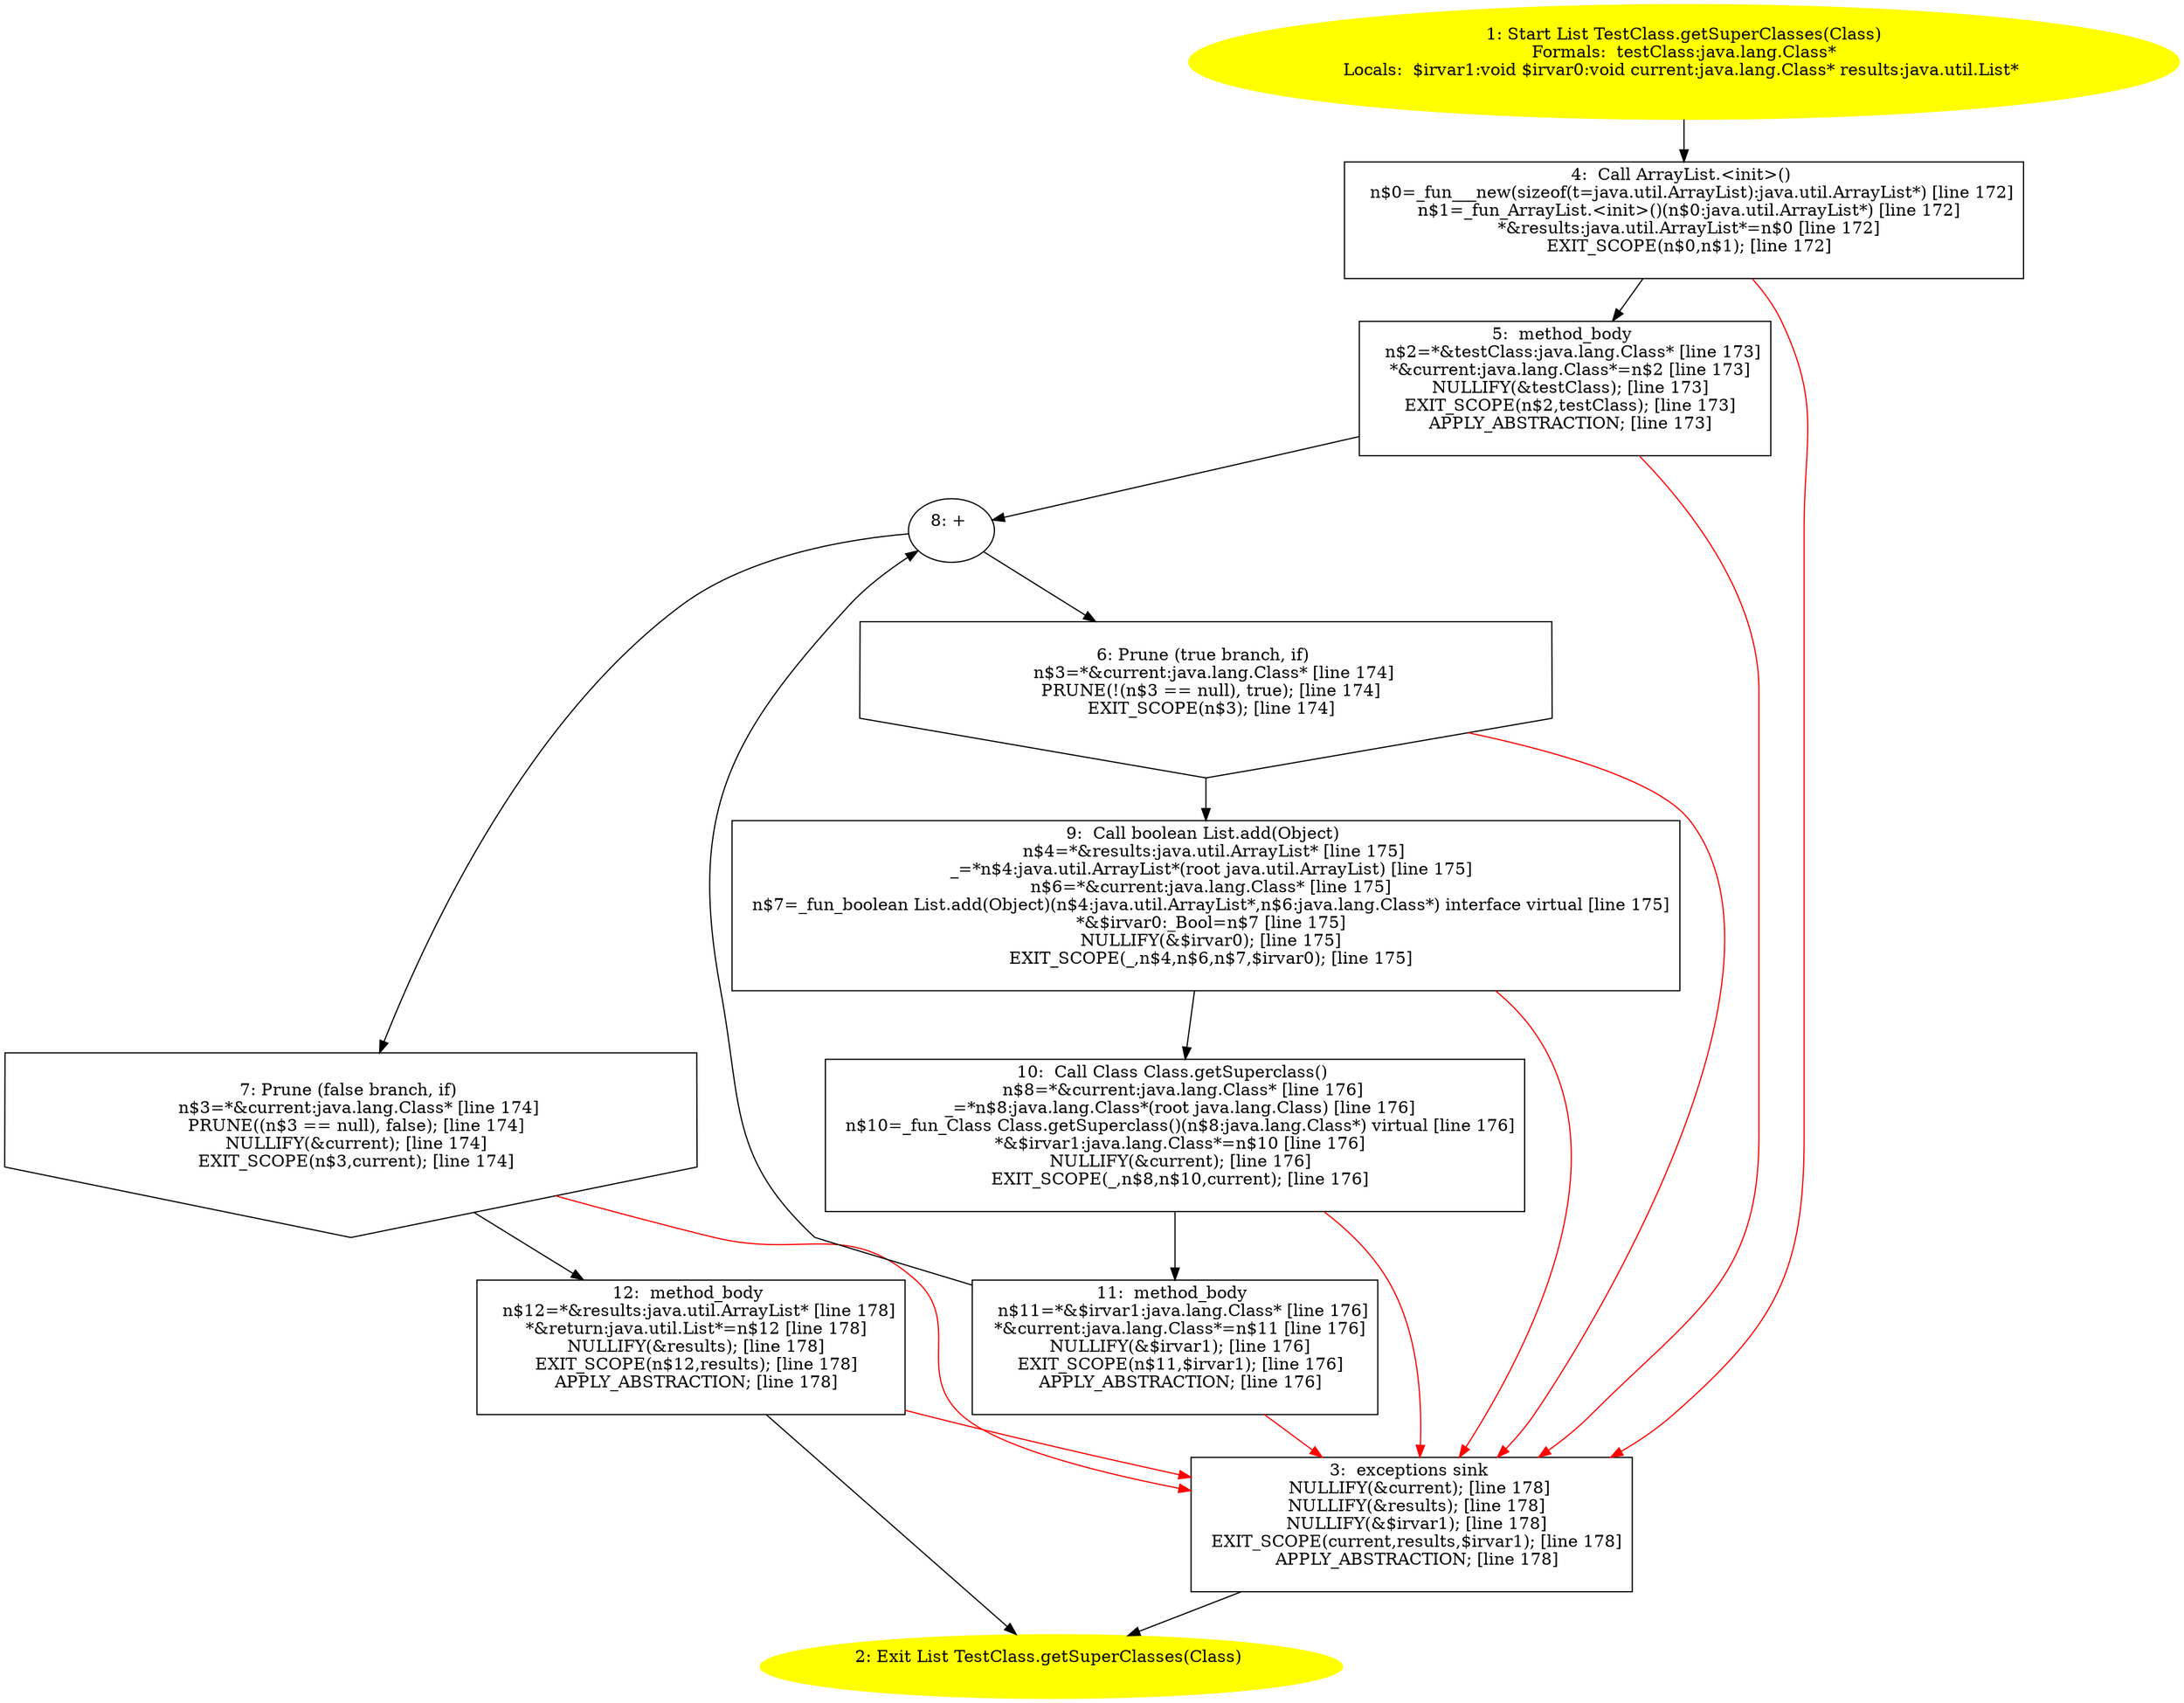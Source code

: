 /* @generated */
digraph cfg {
"org.junit.runners.model.TestClass.getSuperClasses(java.lang.Class):java.util.List.6357274b13f7df2a5b525d4559edbfa6_1" [label="1: Start List TestClass.getSuperClasses(Class)\nFormals:  testClass:java.lang.Class*\nLocals:  $irvar1:void $irvar0:void current:java.lang.Class* results:java.util.List* \n  " color=yellow style=filled]
	

	 "org.junit.runners.model.TestClass.getSuperClasses(java.lang.Class):java.util.List.6357274b13f7df2a5b525d4559edbfa6_1" -> "org.junit.runners.model.TestClass.getSuperClasses(java.lang.Class):java.util.List.6357274b13f7df2a5b525d4559edbfa6_4" ;
"org.junit.runners.model.TestClass.getSuperClasses(java.lang.Class):java.util.List.6357274b13f7df2a5b525d4559edbfa6_2" [label="2: Exit List TestClass.getSuperClasses(Class) \n  " color=yellow style=filled]
	

"org.junit.runners.model.TestClass.getSuperClasses(java.lang.Class):java.util.List.6357274b13f7df2a5b525d4559edbfa6_3" [label="3:  exceptions sink \n   NULLIFY(&current); [line 178]\n  NULLIFY(&results); [line 178]\n  NULLIFY(&$irvar1); [line 178]\n  EXIT_SCOPE(current,results,$irvar1); [line 178]\n  APPLY_ABSTRACTION; [line 178]\n " shape="box"]
	

	 "org.junit.runners.model.TestClass.getSuperClasses(java.lang.Class):java.util.List.6357274b13f7df2a5b525d4559edbfa6_3" -> "org.junit.runners.model.TestClass.getSuperClasses(java.lang.Class):java.util.List.6357274b13f7df2a5b525d4559edbfa6_2" ;
"org.junit.runners.model.TestClass.getSuperClasses(java.lang.Class):java.util.List.6357274b13f7df2a5b525d4559edbfa6_4" [label="4:  Call ArrayList.<init>() \n   n$0=_fun___new(sizeof(t=java.util.ArrayList):java.util.ArrayList*) [line 172]\n  n$1=_fun_ArrayList.<init>()(n$0:java.util.ArrayList*) [line 172]\n  *&results:java.util.ArrayList*=n$0 [line 172]\n  EXIT_SCOPE(n$0,n$1); [line 172]\n " shape="box"]
	

	 "org.junit.runners.model.TestClass.getSuperClasses(java.lang.Class):java.util.List.6357274b13f7df2a5b525d4559edbfa6_4" -> "org.junit.runners.model.TestClass.getSuperClasses(java.lang.Class):java.util.List.6357274b13f7df2a5b525d4559edbfa6_5" ;
	 "org.junit.runners.model.TestClass.getSuperClasses(java.lang.Class):java.util.List.6357274b13f7df2a5b525d4559edbfa6_4" -> "org.junit.runners.model.TestClass.getSuperClasses(java.lang.Class):java.util.List.6357274b13f7df2a5b525d4559edbfa6_3" [color="red" ];
"org.junit.runners.model.TestClass.getSuperClasses(java.lang.Class):java.util.List.6357274b13f7df2a5b525d4559edbfa6_5" [label="5:  method_body \n   n$2=*&testClass:java.lang.Class* [line 173]\n  *&current:java.lang.Class*=n$2 [line 173]\n  NULLIFY(&testClass); [line 173]\n  EXIT_SCOPE(n$2,testClass); [line 173]\n  APPLY_ABSTRACTION; [line 173]\n " shape="box"]
	

	 "org.junit.runners.model.TestClass.getSuperClasses(java.lang.Class):java.util.List.6357274b13f7df2a5b525d4559edbfa6_5" -> "org.junit.runners.model.TestClass.getSuperClasses(java.lang.Class):java.util.List.6357274b13f7df2a5b525d4559edbfa6_8" ;
	 "org.junit.runners.model.TestClass.getSuperClasses(java.lang.Class):java.util.List.6357274b13f7df2a5b525d4559edbfa6_5" -> "org.junit.runners.model.TestClass.getSuperClasses(java.lang.Class):java.util.List.6357274b13f7df2a5b525d4559edbfa6_3" [color="red" ];
"org.junit.runners.model.TestClass.getSuperClasses(java.lang.Class):java.util.List.6357274b13f7df2a5b525d4559edbfa6_6" [label="6: Prune (true branch, if) \n   n$3=*&current:java.lang.Class* [line 174]\n  PRUNE(!(n$3 == null), true); [line 174]\n  EXIT_SCOPE(n$3); [line 174]\n " shape="invhouse"]
	

	 "org.junit.runners.model.TestClass.getSuperClasses(java.lang.Class):java.util.List.6357274b13f7df2a5b525d4559edbfa6_6" -> "org.junit.runners.model.TestClass.getSuperClasses(java.lang.Class):java.util.List.6357274b13f7df2a5b525d4559edbfa6_9" ;
	 "org.junit.runners.model.TestClass.getSuperClasses(java.lang.Class):java.util.List.6357274b13f7df2a5b525d4559edbfa6_6" -> "org.junit.runners.model.TestClass.getSuperClasses(java.lang.Class):java.util.List.6357274b13f7df2a5b525d4559edbfa6_3" [color="red" ];
"org.junit.runners.model.TestClass.getSuperClasses(java.lang.Class):java.util.List.6357274b13f7df2a5b525d4559edbfa6_7" [label="7: Prune (false branch, if) \n   n$3=*&current:java.lang.Class* [line 174]\n  PRUNE((n$3 == null), false); [line 174]\n  NULLIFY(&current); [line 174]\n  EXIT_SCOPE(n$3,current); [line 174]\n " shape="invhouse"]
	

	 "org.junit.runners.model.TestClass.getSuperClasses(java.lang.Class):java.util.List.6357274b13f7df2a5b525d4559edbfa6_7" -> "org.junit.runners.model.TestClass.getSuperClasses(java.lang.Class):java.util.List.6357274b13f7df2a5b525d4559edbfa6_12" ;
	 "org.junit.runners.model.TestClass.getSuperClasses(java.lang.Class):java.util.List.6357274b13f7df2a5b525d4559edbfa6_7" -> "org.junit.runners.model.TestClass.getSuperClasses(java.lang.Class):java.util.List.6357274b13f7df2a5b525d4559edbfa6_3" [color="red" ];
"org.junit.runners.model.TestClass.getSuperClasses(java.lang.Class):java.util.List.6357274b13f7df2a5b525d4559edbfa6_8" [label="8: + \n  " ]
	

	 "org.junit.runners.model.TestClass.getSuperClasses(java.lang.Class):java.util.List.6357274b13f7df2a5b525d4559edbfa6_8" -> "org.junit.runners.model.TestClass.getSuperClasses(java.lang.Class):java.util.List.6357274b13f7df2a5b525d4559edbfa6_6" ;
	 "org.junit.runners.model.TestClass.getSuperClasses(java.lang.Class):java.util.List.6357274b13f7df2a5b525d4559edbfa6_8" -> "org.junit.runners.model.TestClass.getSuperClasses(java.lang.Class):java.util.List.6357274b13f7df2a5b525d4559edbfa6_7" ;
"org.junit.runners.model.TestClass.getSuperClasses(java.lang.Class):java.util.List.6357274b13f7df2a5b525d4559edbfa6_9" [label="9:  Call boolean List.add(Object) \n   n$4=*&results:java.util.ArrayList* [line 175]\n  _=*n$4:java.util.ArrayList*(root java.util.ArrayList) [line 175]\n  n$6=*&current:java.lang.Class* [line 175]\n  n$7=_fun_boolean List.add(Object)(n$4:java.util.ArrayList*,n$6:java.lang.Class*) interface virtual [line 175]\n  *&$irvar0:_Bool=n$7 [line 175]\n  NULLIFY(&$irvar0); [line 175]\n  EXIT_SCOPE(_,n$4,n$6,n$7,$irvar0); [line 175]\n " shape="box"]
	

	 "org.junit.runners.model.TestClass.getSuperClasses(java.lang.Class):java.util.List.6357274b13f7df2a5b525d4559edbfa6_9" -> "org.junit.runners.model.TestClass.getSuperClasses(java.lang.Class):java.util.List.6357274b13f7df2a5b525d4559edbfa6_10" ;
	 "org.junit.runners.model.TestClass.getSuperClasses(java.lang.Class):java.util.List.6357274b13f7df2a5b525d4559edbfa6_9" -> "org.junit.runners.model.TestClass.getSuperClasses(java.lang.Class):java.util.List.6357274b13f7df2a5b525d4559edbfa6_3" [color="red" ];
"org.junit.runners.model.TestClass.getSuperClasses(java.lang.Class):java.util.List.6357274b13f7df2a5b525d4559edbfa6_10" [label="10:  Call Class Class.getSuperclass() \n   n$8=*&current:java.lang.Class* [line 176]\n  _=*n$8:java.lang.Class*(root java.lang.Class) [line 176]\n  n$10=_fun_Class Class.getSuperclass()(n$8:java.lang.Class*) virtual [line 176]\n  *&$irvar1:java.lang.Class*=n$10 [line 176]\n  NULLIFY(&current); [line 176]\n  EXIT_SCOPE(_,n$8,n$10,current); [line 176]\n " shape="box"]
	

	 "org.junit.runners.model.TestClass.getSuperClasses(java.lang.Class):java.util.List.6357274b13f7df2a5b525d4559edbfa6_10" -> "org.junit.runners.model.TestClass.getSuperClasses(java.lang.Class):java.util.List.6357274b13f7df2a5b525d4559edbfa6_11" ;
	 "org.junit.runners.model.TestClass.getSuperClasses(java.lang.Class):java.util.List.6357274b13f7df2a5b525d4559edbfa6_10" -> "org.junit.runners.model.TestClass.getSuperClasses(java.lang.Class):java.util.List.6357274b13f7df2a5b525d4559edbfa6_3" [color="red" ];
"org.junit.runners.model.TestClass.getSuperClasses(java.lang.Class):java.util.List.6357274b13f7df2a5b525d4559edbfa6_11" [label="11:  method_body \n   n$11=*&$irvar1:java.lang.Class* [line 176]\n  *&current:java.lang.Class*=n$11 [line 176]\n  NULLIFY(&$irvar1); [line 176]\n  EXIT_SCOPE(n$11,$irvar1); [line 176]\n  APPLY_ABSTRACTION; [line 176]\n " shape="box"]
	

	 "org.junit.runners.model.TestClass.getSuperClasses(java.lang.Class):java.util.List.6357274b13f7df2a5b525d4559edbfa6_11" -> "org.junit.runners.model.TestClass.getSuperClasses(java.lang.Class):java.util.List.6357274b13f7df2a5b525d4559edbfa6_8" ;
	 "org.junit.runners.model.TestClass.getSuperClasses(java.lang.Class):java.util.List.6357274b13f7df2a5b525d4559edbfa6_11" -> "org.junit.runners.model.TestClass.getSuperClasses(java.lang.Class):java.util.List.6357274b13f7df2a5b525d4559edbfa6_3" [color="red" ];
"org.junit.runners.model.TestClass.getSuperClasses(java.lang.Class):java.util.List.6357274b13f7df2a5b525d4559edbfa6_12" [label="12:  method_body \n   n$12=*&results:java.util.ArrayList* [line 178]\n  *&return:java.util.List*=n$12 [line 178]\n  NULLIFY(&results); [line 178]\n  EXIT_SCOPE(n$12,results); [line 178]\n  APPLY_ABSTRACTION; [line 178]\n " shape="box"]
	

	 "org.junit.runners.model.TestClass.getSuperClasses(java.lang.Class):java.util.List.6357274b13f7df2a5b525d4559edbfa6_12" -> "org.junit.runners.model.TestClass.getSuperClasses(java.lang.Class):java.util.List.6357274b13f7df2a5b525d4559edbfa6_2" ;
	 "org.junit.runners.model.TestClass.getSuperClasses(java.lang.Class):java.util.List.6357274b13f7df2a5b525d4559edbfa6_12" -> "org.junit.runners.model.TestClass.getSuperClasses(java.lang.Class):java.util.List.6357274b13f7df2a5b525d4559edbfa6_3" [color="red" ];
}
